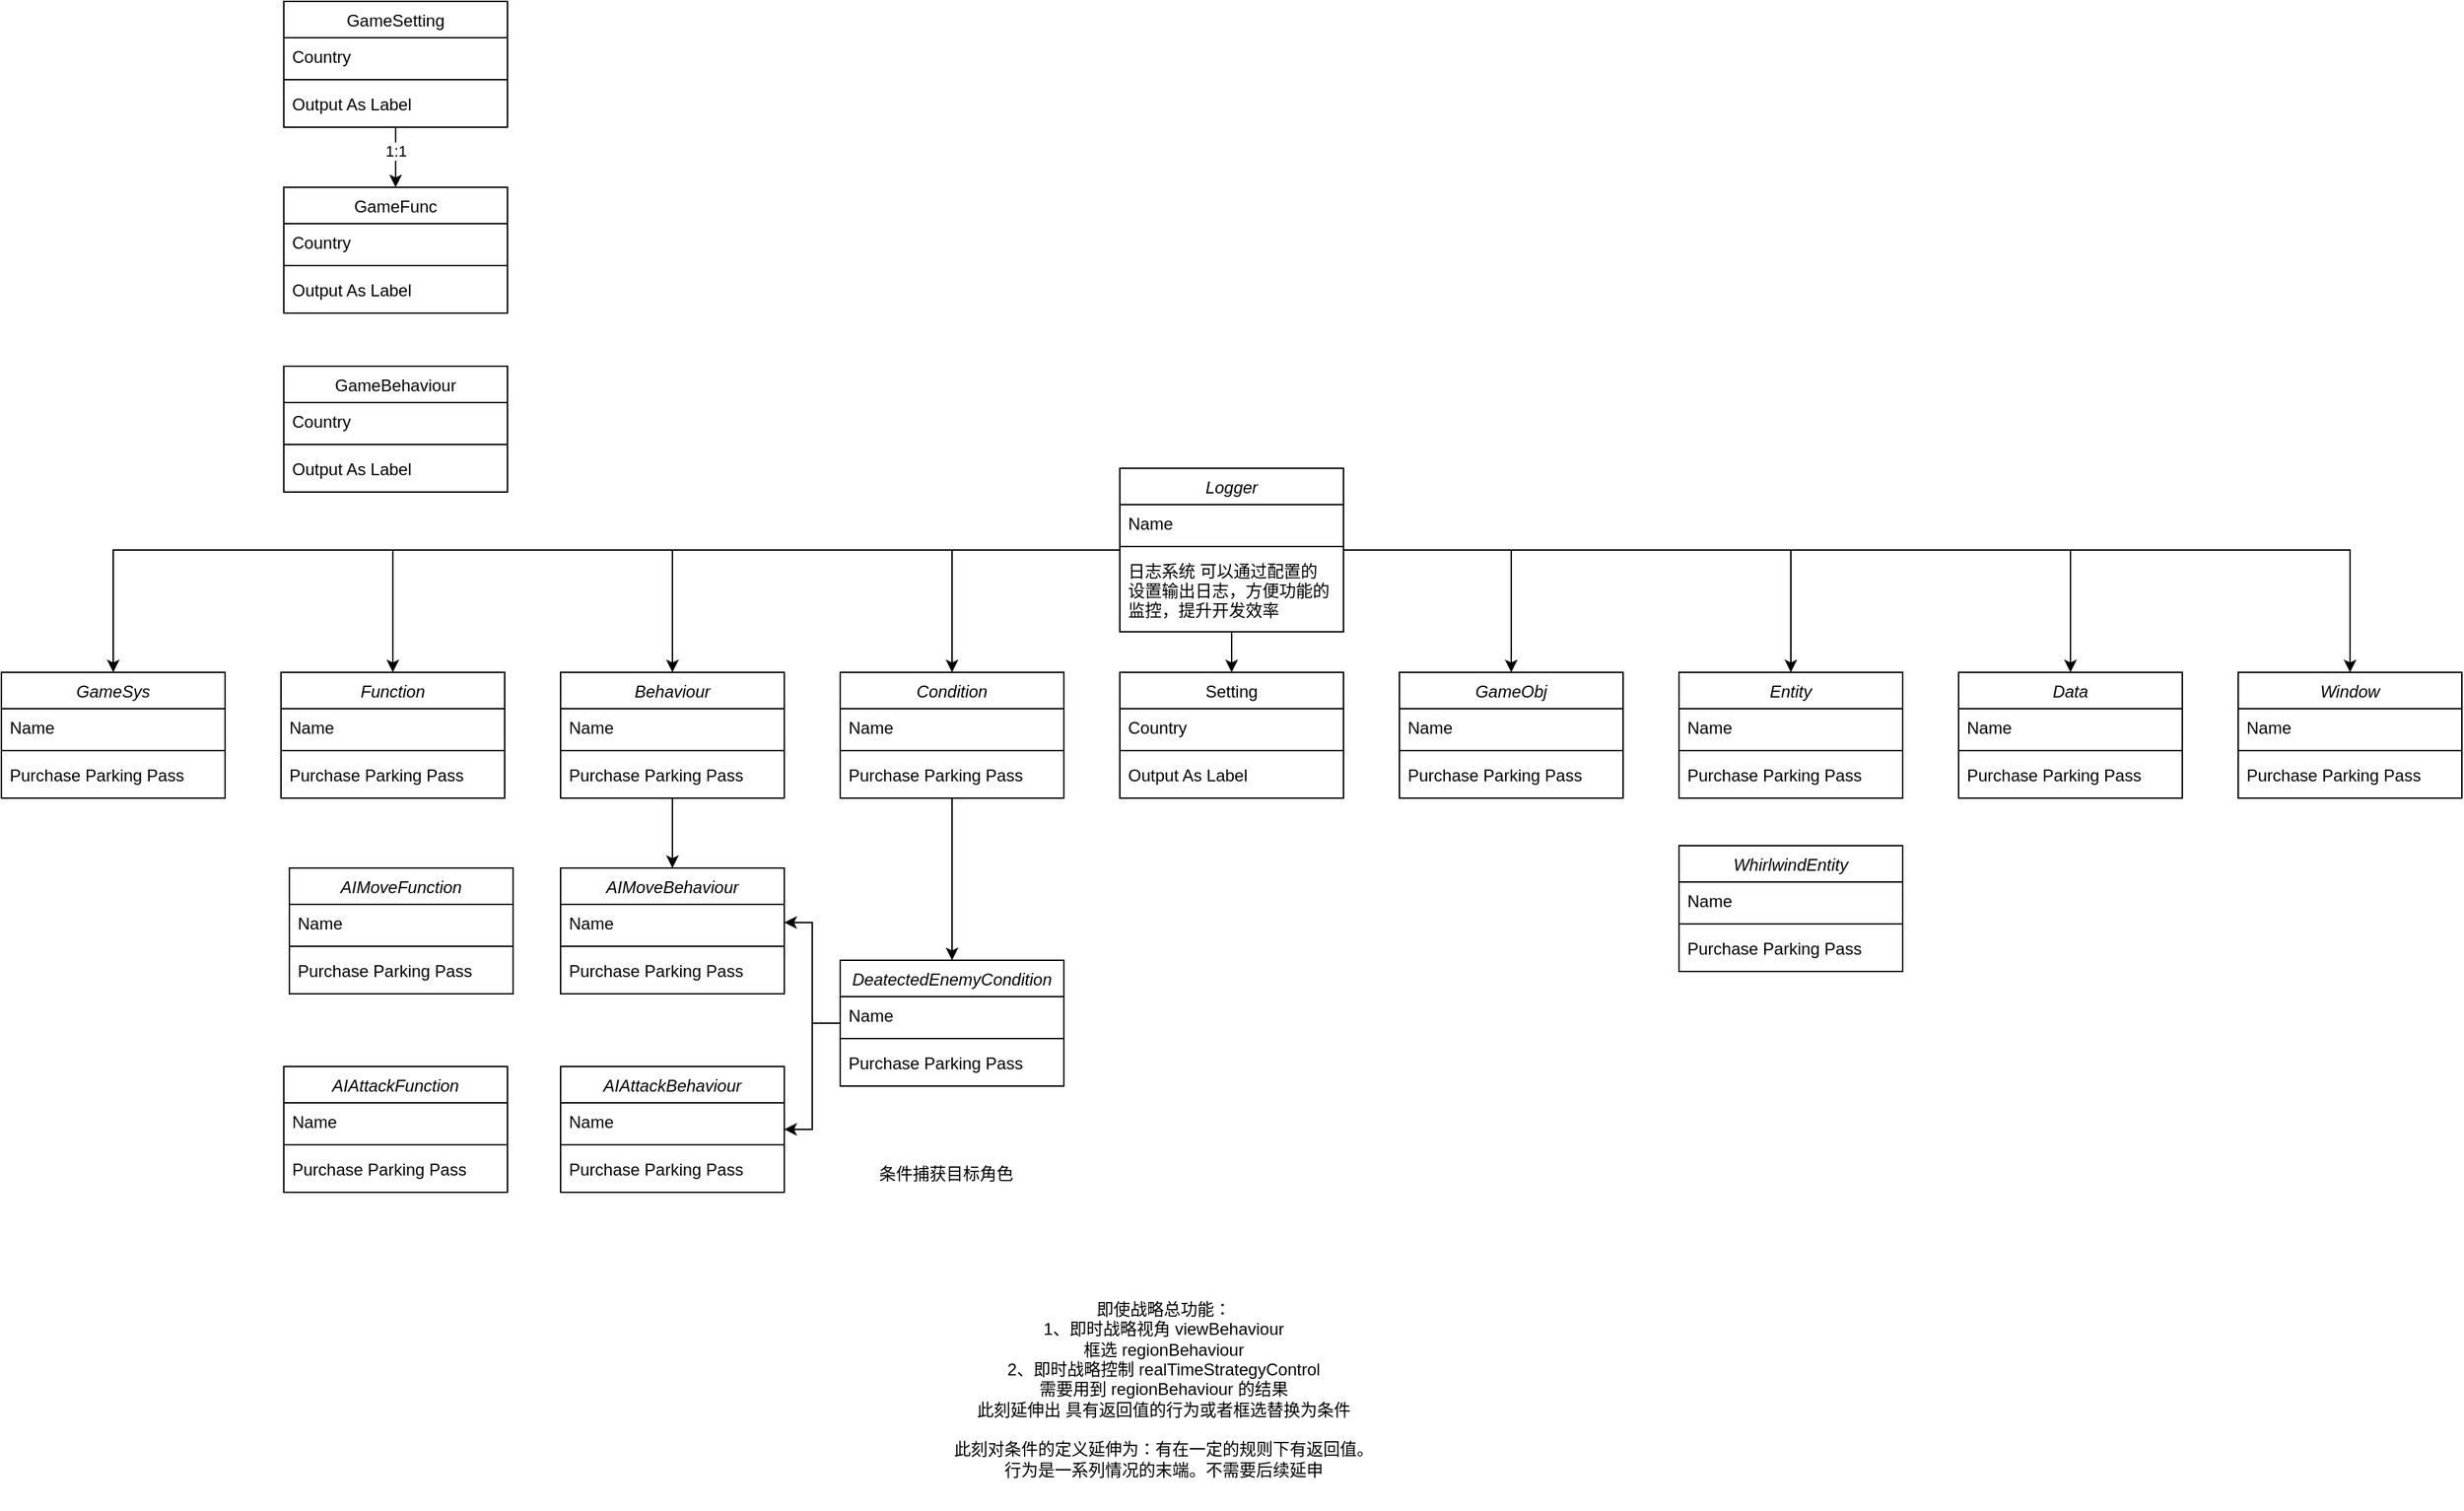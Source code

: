<mxfile version="21.1.6" type="device">
  <diagram id="C5RBs43oDa-KdzZeNtuy" name="Page-1">
    <mxGraphModel dx="1404" dy="676" grid="0" gridSize="10" guides="1" tooltips="1" connect="1" arrows="1" fold="1" page="1" pageScale="1" pageWidth="827" pageHeight="1169" math="0" shadow="0">
      <root>
        <mxCell id="WIyWlLk6GJQsqaUBKTNV-0" />
        <mxCell id="WIyWlLk6GJQsqaUBKTNV-1" parent="WIyWlLk6GJQsqaUBKTNV-0" />
        <mxCell id="zkfFHV4jXpPFQw0GAbJ--0" value="GameSys" style="swimlane;fontStyle=2;align=center;verticalAlign=top;childLayout=stackLayout;horizontal=1;startSize=26;horizontalStack=0;resizeParent=1;resizeLast=0;collapsible=1;marginBottom=0;rounded=0;shadow=0;strokeWidth=1;" parent="WIyWlLk6GJQsqaUBKTNV-1" vertex="1">
          <mxGeometry x="308" y="550" width="160" height="90" as="geometry">
            <mxRectangle x="220" y="120" width="160" height="26" as="alternateBounds" />
          </mxGeometry>
        </mxCell>
        <mxCell id="zkfFHV4jXpPFQw0GAbJ--1" value="Name" style="text;align=left;verticalAlign=top;spacingLeft=4;spacingRight=4;overflow=hidden;rotatable=0;points=[[0,0.5],[1,0.5]];portConstraint=eastwest;" parent="zkfFHV4jXpPFQw0GAbJ--0" vertex="1">
          <mxGeometry y="26" width="160" height="26" as="geometry" />
        </mxCell>
        <mxCell id="zkfFHV4jXpPFQw0GAbJ--4" value="" style="line;html=1;strokeWidth=1;align=left;verticalAlign=middle;spacingTop=-1;spacingLeft=3;spacingRight=3;rotatable=0;labelPosition=right;points=[];portConstraint=eastwest;" parent="zkfFHV4jXpPFQw0GAbJ--0" vertex="1">
          <mxGeometry y="52" width="160" height="8" as="geometry" />
        </mxCell>
        <mxCell id="zkfFHV4jXpPFQw0GAbJ--5" value="Purchase Parking Pass" style="text;align=left;verticalAlign=top;spacingLeft=4;spacingRight=4;overflow=hidden;rotatable=0;points=[[0,0.5],[1,0.5]];portConstraint=eastwest;" parent="zkfFHV4jXpPFQw0GAbJ--0" vertex="1">
          <mxGeometry y="60" width="160" height="26" as="geometry" />
        </mxCell>
        <mxCell id="zkfFHV4jXpPFQw0GAbJ--17" value="Setting" style="swimlane;fontStyle=0;align=center;verticalAlign=top;childLayout=stackLayout;horizontal=1;startSize=26;horizontalStack=0;resizeParent=1;resizeLast=0;collapsible=1;marginBottom=0;rounded=0;shadow=0;strokeWidth=1;" parent="WIyWlLk6GJQsqaUBKTNV-1" vertex="1">
          <mxGeometry x="1108" y="550" width="160" height="90" as="geometry">
            <mxRectangle x="550" y="140" width="160" height="26" as="alternateBounds" />
          </mxGeometry>
        </mxCell>
        <mxCell id="zkfFHV4jXpPFQw0GAbJ--22" value="Country" style="text;align=left;verticalAlign=top;spacingLeft=4;spacingRight=4;overflow=hidden;rotatable=0;points=[[0,0.5],[1,0.5]];portConstraint=eastwest;rounded=0;shadow=0;html=0;" parent="zkfFHV4jXpPFQw0GAbJ--17" vertex="1">
          <mxGeometry y="26" width="160" height="26" as="geometry" />
        </mxCell>
        <mxCell id="zkfFHV4jXpPFQw0GAbJ--23" value="" style="line;html=1;strokeWidth=1;align=left;verticalAlign=middle;spacingTop=-1;spacingLeft=3;spacingRight=3;rotatable=0;labelPosition=right;points=[];portConstraint=eastwest;" parent="zkfFHV4jXpPFQw0GAbJ--17" vertex="1">
          <mxGeometry y="52" width="160" height="8" as="geometry" />
        </mxCell>
        <mxCell id="zkfFHV4jXpPFQw0GAbJ--25" value="Output As Label" style="text;align=left;verticalAlign=top;spacingLeft=4;spacingRight=4;overflow=hidden;rotatable=0;points=[[0,0.5],[1,0.5]];portConstraint=eastwest;" parent="zkfFHV4jXpPFQw0GAbJ--17" vertex="1">
          <mxGeometry y="60" width="160" height="26" as="geometry" />
        </mxCell>
        <mxCell id="me1C7wEupDICMRyLmCfP-10" value="Function" style="swimlane;fontStyle=2;align=center;verticalAlign=top;childLayout=stackLayout;horizontal=1;startSize=26;horizontalStack=0;resizeParent=1;resizeLast=0;collapsible=1;marginBottom=0;rounded=0;shadow=0;strokeWidth=1;" parent="WIyWlLk6GJQsqaUBKTNV-1" vertex="1">
          <mxGeometry x="508" y="550" width="160" height="90" as="geometry">
            <mxRectangle x="220" y="120" width="160" height="26" as="alternateBounds" />
          </mxGeometry>
        </mxCell>
        <mxCell id="me1C7wEupDICMRyLmCfP-11" value="Name" style="text;align=left;verticalAlign=top;spacingLeft=4;spacingRight=4;overflow=hidden;rotatable=0;points=[[0,0.5],[1,0.5]];portConstraint=eastwest;" parent="me1C7wEupDICMRyLmCfP-10" vertex="1">
          <mxGeometry y="26" width="160" height="26" as="geometry" />
        </mxCell>
        <mxCell id="me1C7wEupDICMRyLmCfP-12" value="" style="line;html=1;strokeWidth=1;align=left;verticalAlign=middle;spacingTop=-1;spacingLeft=3;spacingRight=3;rotatable=0;labelPosition=right;points=[];portConstraint=eastwest;" parent="me1C7wEupDICMRyLmCfP-10" vertex="1">
          <mxGeometry y="52" width="160" height="8" as="geometry" />
        </mxCell>
        <mxCell id="me1C7wEupDICMRyLmCfP-13" value="Purchase Parking Pass" style="text;align=left;verticalAlign=top;spacingLeft=4;spacingRight=4;overflow=hidden;rotatable=0;points=[[0,0.5],[1,0.5]];portConstraint=eastwest;" parent="me1C7wEupDICMRyLmCfP-10" vertex="1">
          <mxGeometry y="60" width="160" height="26" as="geometry" />
        </mxCell>
        <mxCell id="fXezpxymALw4m4IuqMtH-10" style="edgeStyle=orthogonalEdgeStyle;rounded=0;orthogonalLoop=1;jettySize=auto;html=1;" parent="WIyWlLk6GJQsqaUBKTNV-1" source="me1C7wEupDICMRyLmCfP-14" target="fXezpxymALw4m4IuqMtH-6" edge="1">
          <mxGeometry relative="1" as="geometry" />
        </mxCell>
        <mxCell id="me1C7wEupDICMRyLmCfP-14" value="Behaviour" style="swimlane;fontStyle=2;align=center;verticalAlign=top;childLayout=stackLayout;horizontal=1;startSize=26;horizontalStack=0;resizeParent=1;resizeLast=0;collapsible=1;marginBottom=0;rounded=0;shadow=0;strokeWidth=1;" parent="WIyWlLk6GJQsqaUBKTNV-1" vertex="1">
          <mxGeometry x="708" y="550" width="160" height="90" as="geometry">
            <mxRectangle x="220" y="120" width="160" height="26" as="alternateBounds" />
          </mxGeometry>
        </mxCell>
        <mxCell id="me1C7wEupDICMRyLmCfP-15" value="Name" style="text;align=left;verticalAlign=top;spacingLeft=4;spacingRight=4;overflow=hidden;rotatable=0;points=[[0,0.5],[1,0.5]];portConstraint=eastwest;" parent="me1C7wEupDICMRyLmCfP-14" vertex="1">
          <mxGeometry y="26" width="160" height="26" as="geometry" />
        </mxCell>
        <mxCell id="me1C7wEupDICMRyLmCfP-16" value="" style="line;html=1;strokeWidth=1;align=left;verticalAlign=middle;spacingTop=-1;spacingLeft=3;spacingRight=3;rotatable=0;labelPosition=right;points=[];portConstraint=eastwest;" parent="me1C7wEupDICMRyLmCfP-14" vertex="1">
          <mxGeometry y="52" width="160" height="8" as="geometry" />
        </mxCell>
        <mxCell id="me1C7wEupDICMRyLmCfP-17" value="Purchase Parking Pass" style="text;align=left;verticalAlign=top;spacingLeft=4;spacingRight=4;overflow=hidden;rotatable=0;points=[[0,0.5],[1,0.5]];portConstraint=eastwest;" parent="me1C7wEupDICMRyLmCfP-14" vertex="1">
          <mxGeometry y="60" width="160" height="26" as="geometry" />
        </mxCell>
        <mxCell id="fXezpxymALw4m4IuqMtH-5" style="edgeStyle=orthogonalEdgeStyle;rounded=0;orthogonalLoop=1;jettySize=auto;html=1;" parent="WIyWlLk6GJQsqaUBKTNV-1" source="me1C7wEupDICMRyLmCfP-18" target="fXezpxymALw4m4IuqMtH-1" edge="1">
          <mxGeometry relative="1" as="geometry" />
        </mxCell>
        <mxCell id="me1C7wEupDICMRyLmCfP-18" value="Condition" style="swimlane;fontStyle=2;align=center;verticalAlign=top;childLayout=stackLayout;horizontal=1;startSize=26;horizontalStack=0;resizeParent=1;resizeLast=0;collapsible=1;marginBottom=0;rounded=0;shadow=0;strokeWidth=1;" parent="WIyWlLk6GJQsqaUBKTNV-1" vertex="1">
          <mxGeometry x="908" y="550" width="160" height="90" as="geometry">
            <mxRectangle x="220" y="120" width="160" height="26" as="alternateBounds" />
          </mxGeometry>
        </mxCell>
        <mxCell id="me1C7wEupDICMRyLmCfP-19" value="Name" style="text;align=left;verticalAlign=top;spacingLeft=4;spacingRight=4;overflow=hidden;rotatable=0;points=[[0,0.5],[1,0.5]];portConstraint=eastwest;" parent="me1C7wEupDICMRyLmCfP-18" vertex="1">
          <mxGeometry y="26" width="160" height="26" as="geometry" />
        </mxCell>
        <mxCell id="me1C7wEupDICMRyLmCfP-20" value="" style="line;html=1;strokeWidth=1;align=left;verticalAlign=middle;spacingTop=-1;spacingLeft=3;spacingRight=3;rotatable=0;labelPosition=right;points=[];portConstraint=eastwest;" parent="me1C7wEupDICMRyLmCfP-18" vertex="1">
          <mxGeometry y="52" width="160" height="8" as="geometry" />
        </mxCell>
        <mxCell id="me1C7wEupDICMRyLmCfP-21" value="Purchase Parking Pass" style="text;align=left;verticalAlign=top;spacingLeft=4;spacingRight=4;overflow=hidden;rotatable=0;points=[[0,0.5],[1,0.5]];portConstraint=eastwest;" parent="me1C7wEupDICMRyLmCfP-18" vertex="1">
          <mxGeometry y="60" width="160" height="26" as="geometry" />
        </mxCell>
        <mxCell id="me1C7wEupDICMRyLmCfP-24" value="GameObj" style="swimlane;fontStyle=2;align=center;verticalAlign=top;childLayout=stackLayout;horizontal=1;startSize=26;horizontalStack=0;resizeParent=1;resizeLast=0;collapsible=1;marginBottom=0;rounded=0;shadow=0;strokeWidth=1;" parent="WIyWlLk6GJQsqaUBKTNV-1" vertex="1">
          <mxGeometry x="1308" y="550" width="160" height="90" as="geometry">
            <mxRectangle x="220" y="120" width="160" height="26" as="alternateBounds" />
          </mxGeometry>
        </mxCell>
        <mxCell id="me1C7wEupDICMRyLmCfP-25" value="Name" style="text;align=left;verticalAlign=top;spacingLeft=4;spacingRight=4;overflow=hidden;rotatable=0;points=[[0,0.5],[1,0.5]];portConstraint=eastwest;" parent="me1C7wEupDICMRyLmCfP-24" vertex="1">
          <mxGeometry y="26" width="160" height="26" as="geometry" />
        </mxCell>
        <mxCell id="me1C7wEupDICMRyLmCfP-26" value="" style="line;html=1;strokeWidth=1;align=left;verticalAlign=middle;spacingTop=-1;spacingLeft=3;spacingRight=3;rotatable=0;labelPosition=right;points=[];portConstraint=eastwest;" parent="me1C7wEupDICMRyLmCfP-24" vertex="1">
          <mxGeometry y="52" width="160" height="8" as="geometry" />
        </mxCell>
        <mxCell id="me1C7wEupDICMRyLmCfP-27" value="Purchase Parking Pass" style="text;align=left;verticalAlign=top;spacingLeft=4;spacingRight=4;overflow=hidden;rotatable=0;points=[[0,0.5],[1,0.5]];portConstraint=eastwest;" parent="me1C7wEupDICMRyLmCfP-24" vertex="1">
          <mxGeometry y="60" width="160" height="26" as="geometry" />
        </mxCell>
        <mxCell id="me1C7wEupDICMRyLmCfP-28" value="Entity" style="swimlane;fontStyle=2;align=center;verticalAlign=top;childLayout=stackLayout;horizontal=1;startSize=26;horizontalStack=0;resizeParent=1;resizeLast=0;collapsible=1;marginBottom=0;rounded=0;shadow=0;strokeWidth=1;" parent="WIyWlLk6GJQsqaUBKTNV-1" vertex="1">
          <mxGeometry x="1508" y="550" width="160" height="90" as="geometry">
            <mxRectangle x="220" y="120" width="160" height="26" as="alternateBounds" />
          </mxGeometry>
        </mxCell>
        <mxCell id="me1C7wEupDICMRyLmCfP-29" value="Name" style="text;align=left;verticalAlign=top;spacingLeft=4;spacingRight=4;overflow=hidden;rotatable=0;points=[[0,0.5],[1,0.5]];portConstraint=eastwest;" parent="me1C7wEupDICMRyLmCfP-28" vertex="1">
          <mxGeometry y="26" width="160" height="26" as="geometry" />
        </mxCell>
        <mxCell id="me1C7wEupDICMRyLmCfP-30" value="" style="line;html=1;strokeWidth=1;align=left;verticalAlign=middle;spacingTop=-1;spacingLeft=3;spacingRight=3;rotatable=0;labelPosition=right;points=[];portConstraint=eastwest;" parent="me1C7wEupDICMRyLmCfP-28" vertex="1">
          <mxGeometry y="52" width="160" height="8" as="geometry" />
        </mxCell>
        <mxCell id="me1C7wEupDICMRyLmCfP-31" value="Purchase Parking Pass" style="text;align=left;verticalAlign=top;spacingLeft=4;spacingRight=4;overflow=hidden;rotatable=0;points=[[0,0.5],[1,0.5]];portConstraint=eastwest;" parent="me1C7wEupDICMRyLmCfP-28" vertex="1">
          <mxGeometry y="60" width="160" height="26" as="geometry" />
        </mxCell>
        <mxCell id="me1C7wEupDICMRyLmCfP-32" value="Data" style="swimlane;fontStyle=2;align=center;verticalAlign=top;childLayout=stackLayout;horizontal=1;startSize=26;horizontalStack=0;resizeParent=1;resizeLast=0;collapsible=1;marginBottom=0;rounded=0;shadow=0;strokeWidth=1;" parent="WIyWlLk6GJQsqaUBKTNV-1" vertex="1">
          <mxGeometry x="1708" y="550" width="160" height="90" as="geometry">
            <mxRectangle x="220" y="120" width="160" height="26" as="alternateBounds" />
          </mxGeometry>
        </mxCell>
        <mxCell id="me1C7wEupDICMRyLmCfP-33" value="Name" style="text;align=left;verticalAlign=top;spacingLeft=4;spacingRight=4;overflow=hidden;rotatable=0;points=[[0,0.5],[1,0.5]];portConstraint=eastwest;" parent="me1C7wEupDICMRyLmCfP-32" vertex="1">
          <mxGeometry y="26" width="160" height="26" as="geometry" />
        </mxCell>
        <mxCell id="me1C7wEupDICMRyLmCfP-34" value="" style="line;html=1;strokeWidth=1;align=left;verticalAlign=middle;spacingTop=-1;spacingLeft=3;spacingRight=3;rotatable=0;labelPosition=right;points=[];portConstraint=eastwest;" parent="me1C7wEupDICMRyLmCfP-32" vertex="1">
          <mxGeometry y="52" width="160" height="8" as="geometry" />
        </mxCell>
        <mxCell id="me1C7wEupDICMRyLmCfP-35" value="Purchase Parking Pass" style="text;align=left;verticalAlign=top;spacingLeft=4;spacingRight=4;overflow=hidden;rotatable=0;points=[[0,0.5],[1,0.5]];portConstraint=eastwest;" parent="me1C7wEupDICMRyLmCfP-32" vertex="1">
          <mxGeometry y="60" width="160" height="26" as="geometry" />
        </mxCell>
        <mxCell id="me1C7wEupDICMRyLmCfP-36" value="Window" style="swimlane;fontStyle=2;align=center;verticalAlign=top;childLayout=stackLayout;horizontal=1;startSize=26;horizontalStack=0;resizeParent=1;resizeLast=0;collapsible=1;marginBottom=0;rounded=0;shadow=0;strokeWidth=1;" parent="WIyWlLk6GJQsqaUBKTNV-1" vertex="1">
          <mxGeometry x="1908" y="550" width="160" height="90" as="geometry">
            <mxRectangle x="220" y="120" width="160" height="26" as="alternateBounds" />
          </mxGeometry>
        </mxCell>
        <mxCell id="me1C7wEupDICMRyLmCfP-37" value="Name" style="text;align=left;verticalAlign=top;spacingLeft=4;spacingRight=4;overflow=hidden;rotatable=0;points=[[0,0.5],[1,0.5]];portConstraint=eastwest;" parent="me1C7wEupDICMRyLmCfP-36" vertex="1">
          <mxGeometry y="26" width="160" height="26" as="geometry" />
        </mxCell>
        <mxCell id="me1C7wEupDICMRyLmCfP-38" value="" style="line;html=1;strokeWidth=1;align=left;verticalAlign=middle;spacingTop=-1;spacingLeft=3;spacingRight=3;rotatable=0;labelPosition=right;points=[];portConstraint=eastwest;" parent="me1C7wEupDICMRyLmCfP-36" vertex="1">
          <mxGeometry y="52" width="160" height="8" as="geometry" />
        </mxCell>
        <mxCell id="me1C7wEupDICMRyLmCfP-39" value="Purchase Parking Pass" style="text;align=left;verticalAlign=top;spacingLeft=4;spacingRight=4;overflow=hidden;rotatable=0;points=[[0,0.5],[1,0.5]];portConstraint=eastwest;" parent="me1C7wEupDICMRyLmCfP-36" vertex="1">
          <mxGeometry y="60" width="160" height="26" as="geometry" />
        </mxCell>
        <mxCell id="7WaYUe_tg_SBOo33DFeq-9" style="edgeStyle=orthogonalEdgeStyle;rounded=0;orthogonalLoop=1;jettySize=auto;html=1;" parent="WIyWlLk6GJQsqaUBKTNV-1" source="7WaYUe_tg_SBOo33DFeq-0" target="7WaYUe_tg_SBOo33DFeq-5" edge="1">
          <mxGeometry relative="1" as="geometry" />
        </mxCell>
        <mxCell id="7WaYUe_tg_SBOo33DFeq-10" value="1:1" style="edgeLabel;html=1;align=center;verticalAlign=middle;resizable=0;points=[];" parent="7WaYUe_tg_SBOo33DFeq-9" vertex="1" connectable="0">
          <mxGeometry x="-0.223" relative="1" as="geometry">
            <mxPoint as="offset" />
          </mxGeometry>
        </mxCell>
        <mxCell id="7WaYUe_tg_SBOo33DFeq-0" value="GameSetting" style="swimlane;fontStyle=0;align=center;verticalAlign=top;childLayout=stackLayout;horizontal=1;startSize=26;horizontalStack=0;resizeParent=1;resizeLast=0;collapsible=1;marginBottom=0;rounded=0;shadow=0;strokeWidth=1;" parent="WIyWlLk6GJQsqaUBKTNV-1" vertex="1">
          <mxGeometry x="510" y="70" width="160" height="90" as="geometry">
            <mxRectangle x="550" y="140" width="160" height="26" as="alternateBounds" />
          </mxGeometry>
        </mxCell>
        <mxCell id="7WaYUe_tg_SBOo33DFeq-1" value="Country" style="text;align=left;verticalAlign=top;spacingLeft=4;spacingRight=4;overflow=hidden;rotatable=0;points=[[0,0.5],[1,0.5]];portConstraint=eastwest;rounded=0;shadow=0;html=0;" parent="7WaYUe_tg_SBOo33DFeq-0" vertex="1">
          <mxGeometry y="26" width="160" height="26" as="geometry" />
        </mxCell>
        <mxCell id="7WaYUe_tg_SBOo33DFeq-2" value="" style="line;html=1;strokeWidth=1;align=left;verticalAlign=middle;spacingTop=-1;spacingLeft=3;spacingRight=3;rotatable=0;labelPosition=right;points=[];portConstraint=eastwest;" parent="7WaYUe_tg_SBOo33DFeq-0" vertex="1">
          <mxGeometry y="52" width="160" height="8" as="geometry" />
        </mxCell>
        <mxCell id="7WaYUe_tg_SBOo33DFeq-3" value="Output As Label" style="text;align=left;verticalAlign=top;spacingLeft=4;spacingRight=4;overflow=hidden;rotatable=0;points=[[0,0.5],[1,0.5]];portConstraint=eastwest;" parent="7WaYUe_tg_SBOo33DFeq-0" vertex="1">
          <mxGeometry y="60" width="160" height="26" as="geometry" />
        </mxCell>
        <mxCell id="7WaYUe_tg_SBOo33DFeq-5" value="GameFunc" style="swimlane;fontStyle=0;align=center;verticalAlign=top;childLayout=stackLayout;horizontal=1;startSize=26;horizontalStack=0;resizeParent=1;resizeLast=0;collapsible=1;marginBottom=0;rounded=0;shadow=0;strokeWidth=1;" parent="WIyWlLk6GJQsqaUBKTNV-1" vertex="1">
          <mxGeometry x="510" y="203" width="160" height="90" as="geometry">
            <mxRectangle x="550" y="140" width="160" height="26" as="alternateBounds" />
          </mxGeometry>
        </mxCell>
        <mxCell id="7WaYUe_tg_SBOo33DFeq-6" value="Country" style="text;align=left;verticalAlign=top;spacingLeft=4;spacingRight=4;overflow=hidden;rotatable=0;points=[[0,0.5],[1,0.5]];portConstraint=eastwest;rounded=0;shadow=0;html=0;" parent="7WaYUe_tg_SBOo33DFeq-5" vertex="1">
          <mxGeometry y="26" width="160" height="26" as="geometry" />
        </mxCell>
        <mxCell id="7WaYUe_tg_SBOo33DFeq-7" value="" style="line;html=1;strokeWidth=1;align=left;verticalAlign=middle;spacingTop=-1;spacingLeft=3;spacingRight=3;rotatable=0;labelPosition=right;points=[];portConstraint=eastwest;" parent="7WaYUe_tg_SBOo33DFeq-5" vertex="1">
          <mxGeometry y="52" width="160" height="8" as="geometry" />
        </mxCell>
        <mxCell id="7WaYUe_tg_SBOo33DFeq-8" value="Output As Label" style="text;align=left;verticalAlign=top;spacingLeft=4;spacingRight=4;overflow=hidden;rotatable=0;points=[[0,0.5],[1,0.5]];portConstraint=eastwest;" parent="7WaYUe_tg_SBOo33DFeq-5" vertex="1">
          <mxGeometry y="60" width="160" height="26" as="geometry" />
        </mxCell>
        <mxCell id="7WaYUe_tg_SBOo33DFeq-11" value="GameBehaviour" style="swimlane;fontStyle=0;align=center;verticalAlign=top;childLayout=stackLayout;horizontal=1;startSize=26;horizontalStack=0;resizeParent=1;resizeLast=0;collapsible=1;marginBottom=0;rounded=0;shadow=0;strokeWidth=1;" parent="WIyWlLk6GJQsqaUBKTNV-1" vertex="1">
          <mxGeometry x="510" y="331" width="160" height="90" as="geometry">
            <mxRectangle x="550" y="140" width="160" height="26" as="alternateBounds" />
          </mxGeometry>
        </mxCell>
        <mxCell id="7WaYUe_tg_SBOo33DFeq-12" value="Country" style="text;align=left;verticalAlign=top;spacingLeft=4;spacingRight=4;overflow=hidden;rotatable=0;points=[[0,0.5],[1,0.5]];portConstraint=eastwest;rounded=0;shadow=0;html=0;" parent="7WaYUe_tg_SBOo33DFeq-11" vertex="1">
          <mxGeometry y="26" width="160" height="26" as="geometry" />
        </mxCell>
        <mxCell id="7WaYUe_tg_SBOo33DFeq-13" value="" style="line;html=1;strokeWidth=1;align=left;verticalAlign=middle;spacingTop=-1;spacingLeft=3;spacingRight=3;rotatable=0;labelPosition=right;points=[];portConstraint=eastwest;" parent="7WaYUe_tg_SBOo33DFeq-11" vertex="1">
          <mxGeometry y="52" width="160" height="8" as="geometry" />
        </mxCell>
        <mxCell id="7WaYUe_tg_SBOo33DFeq-14" value="Output As Label" style="text;align=left;verticalAlign=top;spacingLeft=4;spacingRight=4;overflow=hidden;rotatable=0;points=[[0,0.5],[1,0.5]];portConstraint=eastwest;" parent="7WaYUe_tg_SBOo33DFeq-11" vertex="1">
          <mxGeometry y="60" width="160" height="26" as="geometry" />
        </mxCell>
        <mxCell id="fXezpxymALw4m4IuqMtH-26" style="edgeStyle=orthogonalEdgeStyle;rounded=0;orthogonalLoop=1;jettySize=auto;html=1;entryX=1;entryY=0.5;entryDx=0;entryDy=0;" parent="WIyWlLk6GJQsqaUBKTNV-1" source="fXezpxymALw4m4IuqMtH-1" target="fXezpxymALw4m4IuqMtH-7" edge="1">
          <mxGeometry relative="1" as="geometry">
            <mxPoint x="882.778" y="801" as="targetPoint" />
            <Array as="points">
              <mxPoint x="888" y="801" />
              <mxPoint x="888" y="729" />
            </Array>
          </mxGeometry>
        </mxCell>
        <mxCell id="fXezpxymALw4m4IuqMtH-27" style="edgeStyle=orthogonalEdgeStyle;rounded=0;orthogonalLoop=1;jettySize=auto;html=1;entryX=1;entryY=0.5;entryDx=0;entryDy=0;" parent="WIyWlLk6GJQsqaUBKTNV-1" source="fXezpxymALw4m4IuqMtH-1" target="fXezpxymALw4m4IuqMtH-22" edge="1">
          <mxGeometry relative="1" as="geometry" />
        </mxCell>
        <mxCell id="fXezpxymALw4m4IuqMtH-1" value="DeatectedEnemyCondition" style="swimlane;fontStyle=2;align=center;verticalAlign=top;childLayout=stackLayout;horizontal=1;startSize=26;horizontalStack=0;resizeParent=1;resizeLast=0;collapsible=1;marginBottom=0;rounded=0;shadow=0;strokeWidth=1;" parent="WIyWlLk6GJQsqaUBKTNV-1" vertex="1">
          <mxGeometry x="908" y="756" width="160" height="90" as="geometry">
            <mxRectangle x="220" y="120" width="160" height="26" as="alternateBounds" />
          </mxGeometry>
        </mxCell>
        <mxCell id="fXezpxymALw4m4IuqMtH-2" value="Name" style="text;align=left;verticalAlign=top;spacingLeft=4;spacingRight=4;overflow=hidden;rotatable=0;points=[[0,0.5],[1,0.5]];portConstraint=eastwest;" parent="fXezpxymALw4m4IuqMtH-1" vertex="1">
          <mxGeometry y="26" width="160" height="26" as="geometry" />
        </mxCell>
        <mxCell id="fXezpxymALw4m4IuqMtH-3" value="" style="line;html=1;strokeWidth=1;align=left;verticalAlign=middle;spacingTop=-1;spacingLeft=3;spacingRight=3;rotatable=0;labelPosition=right;points=[];portConstraint=eastwest;" parent="fXezpxymALw4m4IuqMtH-1" vertex="1">
          <mxGeometry y="52" width="160" height="8" as="geometry" />
        </mxCell>
        <mxCell id="fXezpxymALw4m4IuqMtH-4" value="Purchase Parking Pass" style="text;align=left;verticalAlign=top;spacingLeft=4;spacingRight=4;overflow=hidden;rotatable=0;points=[[0,0.5],[1,0.5]];portConstraint=eastwest;" parent="fXezpxymALw4m4IuqMtH-1" vertex="1">
          <mxGeometry y="60" width="160" height="26" as="geometry" />
        </mxCell>
        <mxCell id="fXezpxymALw4m4IuqMtH-6" value="AIMoveBehaviour" style="swimlane;fontStyle=2;align=center;verticalAlign=top;childLayout=stackLayout;horizontal=1;startSize=26;horizontalStack=0;resizeParent=1;resizeLast=0;collapsible=1;marginBottom=0;rounded=0;shadow=0;strokeWidth=1;" parent="WIyWlLk6GJQsqaUBKTNV-1" vertex="1">
          <mxGeometry x="708" y="690" width="160" height="90" as="geometry">
            <mxRectangle x="220" y="120" width="160" height="26" as="alternateBounds" />
          </mxGeometry>
        </mxCell>
        <mxCell id="fXezpxymALw4m4IuqMtH-7" value="Name" style="text;align=left;verticalAlign=top;spacingLeft=4;spacingRight=4;overflow=hidden;rotatable=0;points=[[0,0.5],[1,0.5]];portConstraint=eastwest;" parent="fXezpxymALw4m4IuqMtH-6" vertex="1">
          <mxGeometry y="26" width="160" height="26" as="geometry" />
        </mxCell>
        <mxCell id="fXezpxymALw4m4IuqMtH-8" value="" style="line;html=1;strokeWidth=1;align=left;verticalAlign=middle;spacingTop=-1;spacingLeft=3;spacingRight=3;rotatable=0;labelPosition=right;points=[];portConstraint=eastwest;" parent="fXezpxymALw4m4IuqMtH-6" vertex="1">
          <mxGeometry y="52" width="160" height="8" as="geometry" />
        </mxCell>
        <mxCell id="fXezpxymALw4m4IuqMtH-9" value="Purchase Parking Pass" style="text;align=left;verticalAlign=top;spacingLeft=4;spacingRight=4;overflow=hidden;rotatable=0;points=[[0,0.5],[1,0.5]];portConstraint=eastwest;" parent="fXezpxymALw4m4IuqMtH-6" vertex="1">
          <mxGeometry y="60" width="160" height="26" as="geometry" />
        </mxCell>
        <mxCell id="fXezpxymALw4m4IuqMtH-11" value="AIMoveFunction" style="swimlane;fontStyle=2;align=center;verticalAlign=top;childLayout=stackLayout;horizontal=1;startSize=26;horizontalStack=0;resizeParent=1;resizeLast=0;collapsible=1;marginBottom=0;rounded=0;shadow=0;strokeWidth=1;" parent="WIyWlLk6GJQsqaUBKTNV-1" vertex="1">
          <mxGeometry x="514" y="690" width="160" height="90" as="geometry">
            <mxRectangle x="220" y="120" width="160" height="26" as="alternateBounds" />
          </mxGeometry>
        </mxCell>
        <mxCell id="fXezpxymALw4m4IuqMtH-12" value="Name" style="text;align=left;verticalAlign=top;spacingLeft=4;spacingRight=4;overflow=hidden;rotatable=0;points=[[0,0.5],[1,0.5]];portConstraint=eastwest;" parent="fXezpxymALw4m4IuqMtH-11" vertex="1">
          <mxGeometry y="26" width="160" height="26" as="geometry" />
        </mxCell>
        <mxCell id="fXezpxymALw4m4IuqMtH-13" value="" style="line;html=1;strokeWidth=1;align=left;verticalAlign=middle;spacingTop=-1;spacingLeft=3;spacingRight=3;rotatable=0;labelPosition=right;points=[];portConstraint=eastwest;" parent="fXezpxymALw4m4IuqMtH-11" vertex="1">
          <mxGeometry y="52" width="160" height="8" as="geometry" />
        </mxCell>
        <mxCell id="fXezpxymALw4m4IuqMtH-14" value="Purchase Parking Pass" style="text;align=left;verticalAlign=top;spacingLeft=4;spacingRight=4;overflow=hidden;rotatable=0;points=[[0,0.5],[1,0.5]];portConstraint=eastwest;" parent="fXezpxymALw4m4IuqMtH-11" vertex="1">
          <mxGeometry y="60" width="160" height="26" as="geometry" />
        </mxCell>
        <mxCell id="fXezpxymALw4m4IuqMtH-17" value="AIAttackFunction" style="swimlane;fontStyle=2;align=center;verticalAlign=top;childLayout=stackLayout;horizontal=1;startSize=26;horizontalStack=0;resizeParent=1;resizeLast=0;collapsible=1;marginBottom=0;rounded=0;shadow=0;strokeWidth=1;" parent="WIyWlLk6GJQsqaUBKTNV-1" vertex="1">
          <mxGeometry x="510" y="832" width="160" height="90" as="geometry">
            <mxRectangle x="220" y="120" width="160" height="26" as="alternateBounds" />
          </mxGeometry>
        </mxCell>
        <mxCell id="fXezpxymALw4m4IuqMtH-18" value="Name" style="text;align=left;verticalAlign=top;spacingLeft=4;spacingRight=4;overflow=hidden;rotatable=0;points=[[0,0.5],[1,0.5]];portConstraint=eastwest;" parent="fXezpxymALw4m4IuqMtH-17" vertex="1">
          <mxGeometry y="26" width="160" height="26" as="geometry" />
        </mxCell>
        <mxCell id="fXezpxymALw4m4IuqMtH-19" value="" style="line;html=1;strokeWidth=1;align=left;verticalAlign=middle;spacingTop=-1;spacingLeft=3;spacingRight=3;rotatable=0;labelPosition=right;points=[];portConstraint=eastwest;" parent="fXezpxymALw4m4IuqMtH-17" vertex="1">
          <mxGeometry y="52" width="160" height="8" as="geometry" />
        </mxCell>
        <mxCell id="fXezpxymALw4m4IuqMtH-20" value="Purchase Parking Pass" style="text;align=left;verticalAlign=top;spacingLeft=4;spacingRight=4;overflow=hidden;rotatable=0;points=[[0,0.5],[1,0.5]];portConstraint=eastwest;" parent="fXezpxymALw4m4IuqMtH-17" vertex="1">
          <mxGeometry y="60" width="160" height="26" as="geometry" />
        </mxCell>
        <mxCell id="fXezpxymALw4m4IuqMtH-22" value="AIAttackBehaviour" style="swimlane;fontStyle=2;align=center;verticalAlign=top;childLayout=stackLayout;horizontal=1;startSize=26;horizontalStack=0;resizeParent=1;resizeLast=0;collapsible=1;marginBottom=0;rounded=0;shadow=0;strokeWidth=1;" parent="WIyWlLk6GJQsqaUBKTNV-1" vertex="1">
          <mxGeometry x="708" y="832" width="160" height="90" as="geometry">
            <mxRectangle x="220" y="120" width="160" height="26" as="alternateBounds" />
          </mxGeometry>
        </mxCell>
        <mxCell id="fXezpxymALw4m4IuqMtH-23" value="Name" style="text;align=left;verticalAlign=top;spacingLeft=4;spacingRight=4;overflow=hidden;rotatable=0;points=[[0,0.5],[1,0.5]];portConstraint=eastwest;" parent="fXezpxymALw4m4IuqMtH-22" vertex="1">
          <mxGeometry y="26" width="160" height="26" as="geometry" />
        </mxCell>
        <mxCell id="fXezpxymALw4m4IuqMtH-24" value="" style="line;html=1;strokeWidth=1;align=left;verticalAlign=middle;spacingTop=-1;spacingLeft=3;spacingRight=3;rotatable=0;labelPosition=right;points=[];portConstraint=eastwest;" parent="fXezpxymALw4m4IuqMtH-22" vertex="1">
          <mxGeometry y="52" width="160" height="8" as="geometry" />
        </mxCell>
        <mxCell id="fXezpxymALw4m4IuqMtH-25" value="Purchase Parking Pass" style="text;align=left;verticalAlign=top;spacingLeft=4;spacingRight=4;overflow=hidden;rotatable=0;points=[[0,0.5],[1,0.5]];portConstraint=eastwest;" parent="fXezpxymALw4m4IuqMtH-22" vertex="1">
          <mxGeometry y="60" width="160" height="26" as="geometry" />
        </mxCell>
        <mxCell id="fXezpxymALw4m4IuqMtH-29" value="条件捕获目标角色&amp;nbsp;" style="text;html=1;align=center;verticalAlign=middle;resizable=0;points=[];autosize=1;strokeColor=none;fillColor=none;" parent="WIyWlLk6GJQsqaUBKTNV-1" vertex="1">
          <mxGeometry x="926" y="896" width="117" height="26" as="geometry" />
        </mxCell>
        <mxCell id="hDr61pkLGUyLQRxWgZgD-0" value="WhirlwindEntity" style="swimlane;fontStyle=2;align=center;verticalAlign=top;childLayout=stackLayout;horizontal=1;startSize=26;horizontalStack=0;resizeParent=1;resizeLast=0;collapsible=1;marginBottom=0;rounded=0;shadow=0;strokeWidth=1;" parent="WIyWlLk6GJQsqaUBKTNV-1" vertex="1">
          <mxGeometry x="1508" y="674" width="160" height="90" as="geometry">
            <mxRectangle x="220" y="120" width="160" height="26" as="alternateBounds" />
          </mxGeometry>
        </mxCell>
        <mxCell id="hDr61pkLGUyLQRxWgZgD-1" value="Name" style="text;align=left;verticalAlign=top;spacingLeft=4;spacingRight=4;overflow=hidden;rotatable=0;points=[[0,0.5],[1,0.5]];portConstraint=eastwest;" parent="hDr61pkLGUyLQRxWgZgD-0" vertex="1">
          <mxGeometry y="26" width="160" height="26" as="geometry" />
        </mxCell>
        <mxCell id="hDr61pkLGUyLQRxWgZgD-2" value="" style="line;html=1;strokeWidth=1;align=left;verticalAlign=middle;spacingTop=-1;spacingLeft=3;spacingRight=3;rotatable=0;labelPosition=right;points=[];portConstraint=eastwest;" parent="hDr61pkLGUyLQRxWgZgD-0" vertex="1">
          <mxGeometry y="52" width="160" height="8" as="geometry" />
        </mxCell>
        <mxCell id="hDr61pkLGUyLQRxWgZgD-3" value="Purchase Parking Pass" style="text;align=left;verticalAlign=top;spacingLeft=4;spacingRight=4;overflow=hidden;rotatable=0;points=[[0,0.5],[1,0.5]];portConstraint=eastwest;" parent="hDr61pkLGUyLQRxWgZgD-0" vertex="1">
          <mxGeometry y="60" width="160" height="26" as="geometry" />
        </mxCell>
        <mxCell id="CiVTIlEfZH3htuOm3JzX-4" style="edgeStyle=orthogonalEdgeStyle;rounded=0;orthogonalLoop=1;jettySize=auto;html=1;entryX=0.5;entryY=0;entryDx=0;entryDy=0;" parent="WIyWlLk6GJQsqaUBKTNV-1" source="CiVTIlEfZH3htuOm3JzX-0" target="me1C7wEupDICMRyLmCfP-14" edge="1">
          <mxGeometry relative="1" as="geometry" />
        </mxCell>
        <mxCell id="CiVTIlEfZH3htuOm3JzX-5" style="edgeStyle=orthogonalEdgeStyle;rounded=0;orthogonalLoop=1;jettySize=auto;html=1;entryX=0.5;entryY=0;entryDx=0;entryDy=0;" parent="WIyWlLk6GJQsqaUBKTNV-1" source="CiVTIlEfZH3htuOm3JzX-0" target="me1C7wEupDICMRyLmCfP-18" edge="1">
          <mxGeometry relative="1" as="geometry" />
        </mxCell>
        <mxCell id="CiVTIlEfZH3htuOm3JzX-6" style="edgeStyle=orthogonalEdgeStyle;rounded=0;orthogonalLoop=1;jettySize=auto;html=1;entryX=0.5;entryY=0;entryDx=0;entryDy=0;" parent="WIyWlLk6GJQsqaUBKTNV-1" source="CiVTIlEfZH3htuOm3JzX-0" target="zkfFHV4jXpPFQw0GAbJ--17" edge="1">
          <mxGeometry relative="1" as="geometry" />
        </mxCell>
        <mxCell id="CiVTIlEfZH3htuOm3JzX-7" style="edgeStyle=orthogonalEdgeStyle;rounded=0;orthogonalLoop=1;jettySize=auto;html=1;entryX=0.5;entryY=0;entryDx=0;entryDy=0;" parent="WIyWlLk6GJQsqaUBKTNV-1" source="CiVTIlEfZH3htuOm3JzX-0" target="me1C7wEupDICMRyLmCfP-24" edge="1">
          <mxGeometry relative="1" as="geometry" />
        </mxCell>
        <mxCell id="CiVTIlEfZH3htuOm3JzX-8" style="edgeStyle=orthogonalEdgeStyle;rounded=0;orthogonalLoop=1;jettySize=auto;html=1;entryX=0.5;entryY=0;entryDx=0;entryDy=0;" parent="WIyWlLk6GJQsqaUBKTNV-1" source="CiVTIlEfZH3htuOm3JzX-0" target="me1C7wEupDICMRyLmCfP-28" edge="1">
          <mxGeometry relative="1" as="geometry" />
        </mxCell>
        <mxCell id="CiVTIlEfZH3htuOm3JzX-11" style="edgeStyle=orthogonalEdgeStyle;rounded=0;orthogonalLoop=1;jettySize=auto;html=1;" parent="WIyWlLk6GJQsqaUBKTNV-1" source="CiVTIlEfZH3htuOm3JzX-0" target="me1C7wEupDICMRyLmCfP-32" edge="1">
          <mxGeometry relative="1" as="geometry" />
        </mxCell>
        <mxCell id="CiVTIlEfZH3htuOm3JzX-12" style="edgeStyle=orthogonalEdgeStyle;rounded=0;orthogonalLoop=1;jettySize=auto;html=1;entryX=0.5;entryY=0;entryDx=0;entryDy=0;" parent="WIyWlLk6GJQsqaUBKTNV-1" source="CiVTIlEfZH3htuOm3JzX-0" target="me1C7wEupDICMRyLmCfP-36" edge="1">
          <mxGeometry relative="1" as="geometry" />
        </mxCell>
        <mxCell id="CiVTIlEfZH3htuOm3JzX-13" style="edgeStyle=orthogonalEdgeStyle;rounded=0;orthogonalLoop=1;jettySize=auto;html=1;entryX=0.5;entryY=0;entryDx=0;entryDy=0;" parent="WIyWlLk6GJQsqaUBKTNV-1" source="CiVTIlEfZH3htuOm3JzX-0" target="me1C7wEupDICMRyLmCfP-10" edge="1">
          <mxGeometry relative="1" as="geometry" />
        </mxCell>
        <mxCell id="CiVTIlEfZH3htuOm3JzX-14" style="edgeStyle=orthogonalEdgeStyle;rounded=0;orthogonalLoop=1;jettySize=auto;html=1;entryX=0.5;entryY=0;entryDx=0;entryDy=0;" parent="WIyWlLk6GJQsqaUBKTNV-1" source="CiVTIlEfZH3htuOm3JzX-0" target="zkfFHV4jXpPFQw0GAbJ--0" edge="1">
          <mxGeometry relative="1" as="geometry" />
        </mxCell>
        <mxCell id="CiVTIlEfZH3htuOm3JzX-0" value="Logger" style="swimlane;fontStyle=2;align=center;verticalAlign=top;childLayout=stackLayout;horizontal=1;startSize=26;horizontalStack=0;resizeParent=1;resizeLast=0;collapsible=1;marginBottom=0;rounded=0;shadow=0;strokeWidth=1;" parent="WIyWlLk6GJQsqaUBKTNV-1" vertex="1">
          <mxGeometry x="1108" y="404" width="160" height="117" as="geometry">
            <mxRectangle x="220" y="120" width="160" height="26" as="alternateBounds" />
          </mxGeometry>
        </mxCell>
        <mxCell id="CiVTIlEfZH3htuOm3JzX-1" value="Name" style="text;align=left;verticalAlign=top;spacingLeft=4;spacingRight=4;overflow=hidden;rotatable=0;points=[[0,0.5],[1,0.5]];portConstraint=eastwest;" parent="CiVTIlEfZH3htuOm3JzX-0" vertex="1">
          <mxGeometry y="26" width="160" height="26" as="geometry" />
        </mxCell>
        <mxCell id="CiVTIlEfZH3htuOm3JzX-2" value="" style="line;html=1;strokeWidth=1;align=left;verticalAlign=middle;spacingTop=-1;spacingLeft=3;spacingRight=3;rotatable=0;labelPosition=right;points=[];portConstraint=eastwest;" parent="CiVTIlEfZH3htuOm3JzX-0" vertex="1">
          <mxGeometry y="52" width="160" height="8" as="geometry" />
        </mxCell>
        <mxCell id="CiVTIlEfZH3htuOm3JzX-3" value="日志系统 可以通过配置的&#xa;设置输出日志，方便功能的&#xa;监控，提升开发效率" style="text;align=left;verticalAlign=top;spacingLeft=4;spacingRight=4;overflow=hidden;rotatable=0;points=[[0,0.5],[1,0.5]];portConstraint=eastwest;" parent="CiVTIlEfZH3htuOm3JzX-0" vertex="1">
          <mxGeometry y="60" width="160" height="57" as="geometry" />
        </mxCell>
        <mxCell id="e_JNUISbjdPwygeOKyC2-0" value="即使战略总功能：&lt;br&gt;1、即时战略视角 viewBehaviour&lt;br&gt;框选 regionBehaviour&lt;br&gt;2、即时战略控制 realTimeStrategyControl&lt;br&gt;需要用到 regionBehaviour 的结果&lt;br&gt;此刻延伸出 具有返回值的行为或者框选替换为条件&lt;br&gt;&lt;br&gt;此刻对条件的定义延伸为：有在一定的规则下有返回值。&lt;br&gt;行为是一系列情况的末端。不需要后续延申" style="text;html=1;strokeColor=none;fillColor=none;align=center;verticalAlign=middle;whiteSpace=wrap;rounded=0;" parent="WIyWlLk6GJQsqaUBKTNV-1" vertex="1">
          <mxGeometry x="958" y="976" width="363" height="173" as="geometry" />
        </mxCell>
      </root>
    </mxGraphModel>
  </diagram>
</mxfile>
